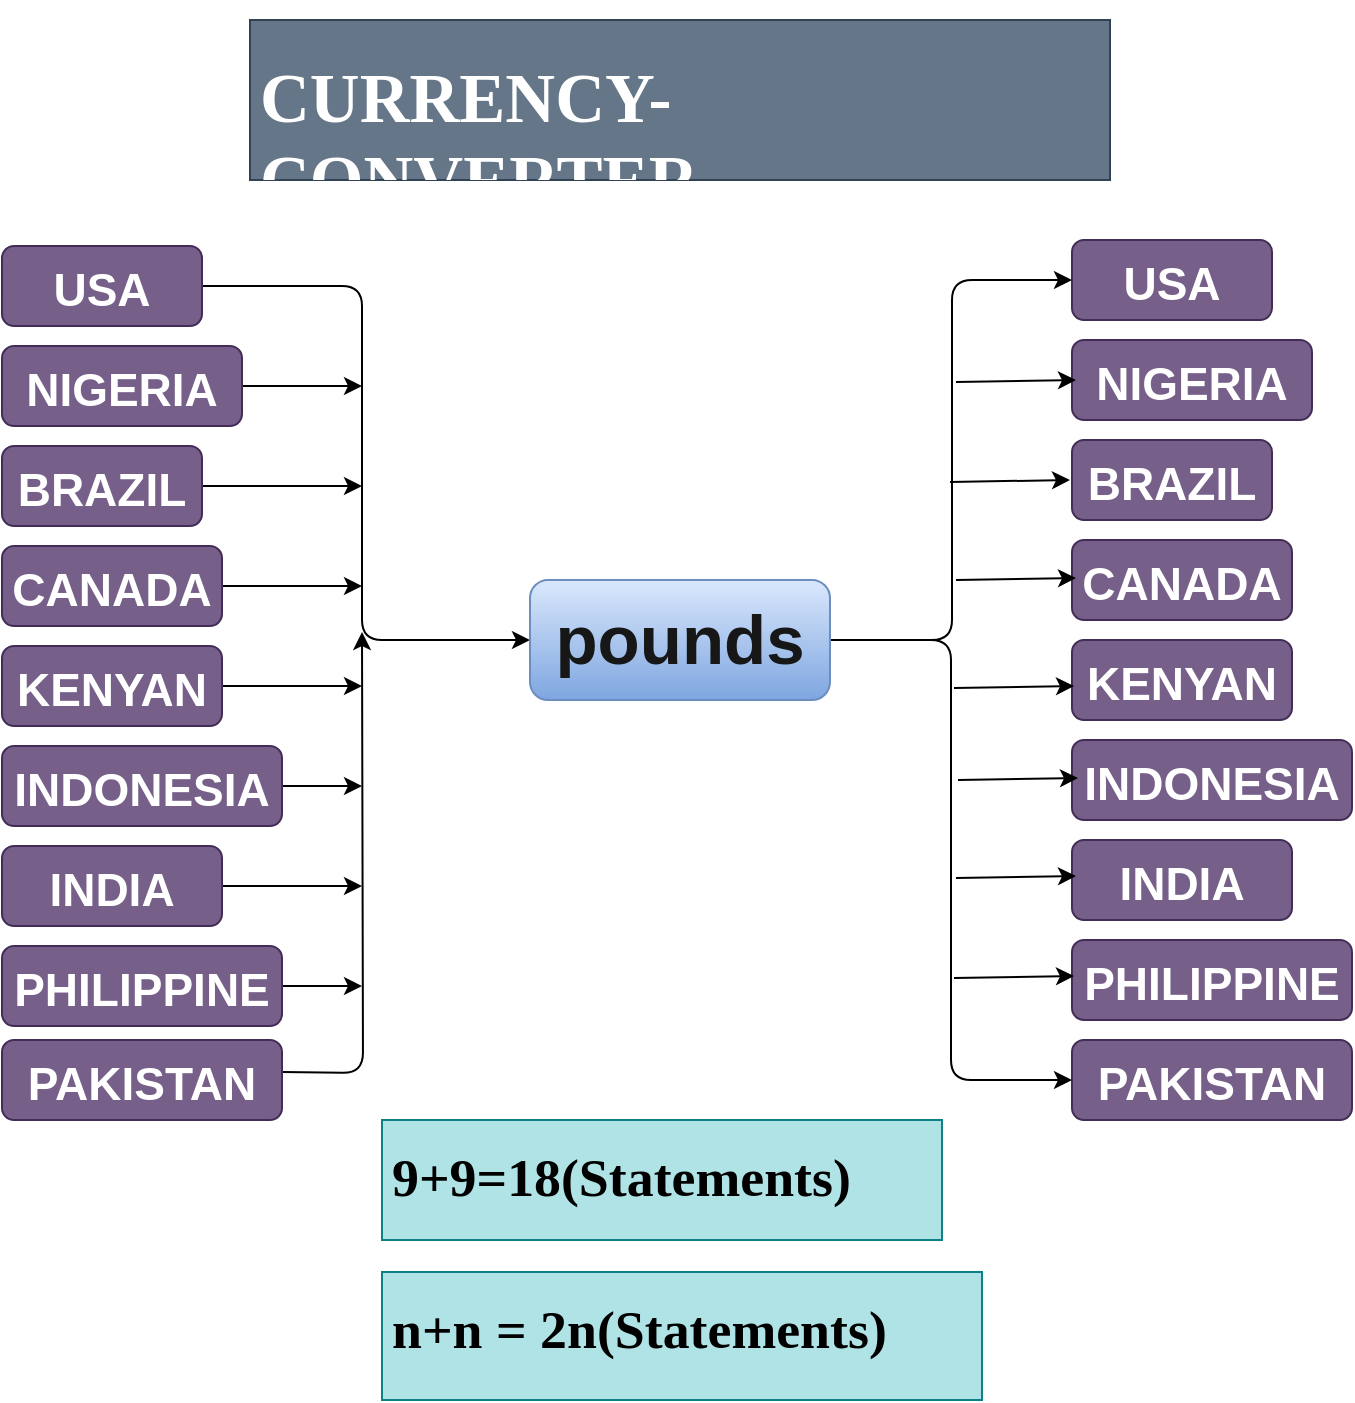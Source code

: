 <mxfile version="20.8.16" type="device"><diagram name="Page-1" id="e3UNP0Ha0abBNFplUttr"><mxGraphModel dx="864" dy="966" grid="1" gridSize="10" guides="1" tooltips="1" connect="1" arrows="1" fold="1" page="0" pageScale="1" pageWidth="850" pageHeight="1100" math="0" shadow="0"><root><mxCell id="0"/><mxCell id="1" parent="0"/><mxCell id="a7SA5Ogh-9zUFMtNDMPd-24" value="" style="edgeStyle=orthogonalEdgeStyle;rounded=1;orthogonalLoop=1;jettySize=auto;html=1;fontSize=23;fontColor=#171717;entryX=0;entryY=0.5;entryDx=0;entryDy=0;" parent="1" source="a7SA5Ogh-9zUFMtNDMPd-1" target="a7SA5Ogh-9zUFMtNDMPd-22" edge="1"><mxGeometry relative="1" as="geometry"><mxPoint x="190" y="23" as="targetPoint"/><Array as="points"><mxPoint x="180" y="23"/><mxPoint x="180" y="200"/></Array></mxGeometry></mxCell><mxCell id="a7SA5Ogh-9zUFMtNDMPd-1" value="&lt;h2 style=&quot;font-size: 23px;&quot;&gt;USA&lt;/h2&gt;" style="text;html=1;spacing=5;spacingTop=-20;whiteSpace=wrap;overflow=hidden;rounded=1;align=center;fillColor=#76608a;strokeColor=#432D57;fontColor=#ffffff;" parent="1" vertex="1"><mxGeometry y="3" width="100" height="40" as="geometry"/></mxCell><mxCell id="a7SA5Ogh-9zUFMtNDMPd-26" value="" style="edgeStyle=orthogonalEdgeStyle;rounded=1;orthogonalLoop=1;jettySize=auto;html=1;fontSize=23;fontColor=#171717;" parent="1" source="a7SA5Ogh-9zUFMtNDMPd-2" edge="1"><mxGeometry relative="1" as="geometry"><mxPoint x="180" y="73" as="targetPoint"/></mxGeometry></mxCell><mxCell id="a7SA5Ogh-9zUFMtNDMPd-2" value="&lt;h2 style=&quot;font-size: 23px;&quot;&gt;NIGERIA&lt;/h2&gt;" style="text;html=1;spacing=5;spacingTop=-20;whiteSpace=wrap;overflow=hidden;rounded=1;align=center;fillColor=#76608a;strokeColor=#432D57;fontColor=#ffffff;" parent="1" vertex="1"><mxGeometry y="53" width="120" height="40" as="geometry"/></mxCell><mxCell id="a7SA5Ogh-9zUFMtNDMPd-28" style="edgeStyle=orthogonalEdgeStyle;rounded=1;orthogonalLoop=1;jettySize=auto;html=1;exitX=1;exitY=0.5;exitDx=0;exitDy=0;fontSize=23;fontColor=#171717;" parent="1" source="a7SA5Ogh-9zUFMtNDMPd-3" edge="1"><mxGeometry relative="1" as="geometry"><mxPoint x="180" y="123" as="targetPoint"/></mxGeometry></mxCell><mxCell id="a7SA5Ogh-9zUFMtNDMPd-3" value="&lt;h2 style=&quot;font-size: 23px;&quot;&gt;BRAZIL&lt;/h2&gt;" style="text;html=1;spacing=5;spacingTop=-20;whiteSpace=wrap;overflow=hidden;rounded=1;align=center;fillColor=#76608a;strokeColor=#432D57;fontColor=#ffffff;" parent="1" vertex="1"><mxGeometry y="103" width="100" height="40" as="geometry"/></mxCell><mxCell id="a7SA5Ogh-9zUFMtNDMPd-29" style="edgeStyle=orthogonalEdgeStyle;rounded=1;orthogonalLoop=1;jettySize=auto;html=1;exitX=1;exitY=0.5;exitDx=0;exitDy=0;fontSize=23;fontColor=#171717;" parent="1" source="a7SA5Ogh-9zUFMtNDMPd-4" edge="1"><mxGeometry relative="1" as="geometry"><mxPoint x="180" y="173" as="targetPoint"/></mxGeometry></mxCell><mxCell id="a7SA5Ogh-9zUFMtNDMPd-4" value="&lt;h2 style=&quot;font-size: 23px;&quot;&gt;CANADA&lt;/h2&gt;" style="text;html=1;spacing=5;spacingTop=-20;whiteSpace=wrap;overflow=hidden;rounded=1;align=center;fillColor=#76608a;strokeColor=#432D57;fontColor=#ffffff;" parent="1" vertex="1"><mxGeometry y="153" width="110" height="40" as="geometry"/></mxCell><mxCell id="a7SA5Ogh-9zUFMtNDMPd-31" style="edgeStyle=orthogonalEdgeStyle;rounded=1;orthogonalLoop=1;jettySize=auto;html=1;exitX=1;exitY=0.5;exitDx=0;exitDy=0;fontSize=23;fontColor=#171717;" parent="1" source="a7SA5Ogh-9zUFMtNDMPd-5" edge="1"><mxGeometry relative="1" as="geometry"><mxPoint x="180" y="223" as="targetPoint"/></mxGeometry></mxCell><mxCell id="a7SA5Ogh-9zUFMtNDMPd-5" value="&lt;h2 style=&quot;font-size: 23px;&quot;&gt;KENYAN&lt;/h2&gt;" style="text;html=1;spacing=5;spacingTop=-20;whiteSpace=wrap;overflow=hidden;rounded=1;align=center;fillColor=#76608a;strokeColor=#432D57;fontColor=#ffffff;" parent="1" vertex="1"><mxGeometry y="203" width="110" height="40" as="geometry"/></mxCell><mxCell id="a7SA5Ogh-9zUFMtNDMPd-34" style="edgeStyle=orthogonalEdgeStyle;rounded=1;orthogonalLoop=1;jettySize=auto;html=1;exitX=1;exitY=0.5;exitDx=0;exitDy=0;fontSize=23;fontColor=#171717;" parent="1" source="a7SA5Ogh-9zUFMtNDMPd-6" edge="1"><mxGeometry relative="1" as="geometry"><mxPoint x="180" y="373" as="targetPoint"/></mxGeometry></mxCell><mxCell id="a7SA5Ogh-9zUFMtNDMPd-6" value="&lt;h2 style=&quot;font-size: 23px;&quot;&gt;PHILIPPINE&lt;/h2&gt;" style="text;html=1;spacing=5;spacingTop=-20;whiteSpace=wrap;overflow=hidden;rounded=1;align=center;fillColor=#76608a;strokeColor=#432D57;fontColor=#ffffff;" parent="1" vertex="1"><mxGeometry y="353" width="140" height="40" as="geometry"/></mxCell><mxCell id="a7SA5Ogh-9zUFMtNDMPd-32" style="edgeStyle=orthogonalEdgeStyle;rounded=1;orthogonalLoop=1;jettySize=auto;html=1;exitX=1;exitY=0.5;exitDx=0;exitDy=0;fontSize=23;fontColor=#171717;" parent="1" source="a7SA5Ogh-9zUFMtNDMPd-7" edge="1"><mxGeometry relative="1" as="geometry"><mxPoint x="180" y="273" as="targetPoint"/></mxGeometry></mxCell><mxCell id="a7SA5Ogh-9zUFMtNDMPd-7" value="&lt;h2 style=&quot;font-size: 23px;&quot;&gt;INDONESIA&lt;/h2&gt;" style="text;html=1;spacing=5;spacingTop=-20;whiteSpace=wrap;overflow=hidden;rounded=1;align=center;fillColor=#76608a;strokeColor=#432D57;fontColor=#ffffff;" parent="1" vertex="1"><mxGeometry y="253" width="140" height="40" as="geometry"/></mxCell><mxCell id="a7SA5Ogh-9zUFMtNDMPd-33" style="edgeStyle=orthogonalEdgeStyle;rounded=1;orthogonalLoop=1;jettySize=auto;html=1;exitX=1;exitY=0.5;exitDx=0;exitDy=0;fontSize=23;fontColor=#171717;" parent="1" source="a7SA5Ogh-9zUFMtNDMPd-8" edge="1"><mxGeometry relative="1" as="geometry"><mxPoint x="180" y="323" as="targetPoint"/></mxGeometry></mxCell><mxCell id="a7SA5Ogh-9zUFMtNDMPd-8" value="&lt;h2 style=&quot;font-size: 23px;&quot;&gt;INDIA&lt;/h2&gt;" style="text;html=1;spacing=5;spacingTop=-20;whiteSpace=wrap;overflow=hidden;rounded=1;align=center;fillColor=#76608a;strokeColor=#432D57;fontColor=#ffffff;" parent="1" vertex="1"><mxGeometry y="303" width="110" height="40" as="geometry"/></mxCell><mxCell id="a7SA5Ogh-9zUFMtNDMPd-30" style="edgeStyle=orthogonalEdgeStyle;rounded=1;orthogonalLoop=1;jettySize=auto;html=1;exitX=1;exitY=0.5;exitDx=0;exitDy=0;fontSize=23;fontColor=#171717;" parent="1" edge="1"><mxGeometry relative="1" as="geometry"><mxPoint x="180" y="196" as="targetPoint"/><mxPoint x="140" y="416" as="sourcePoint"/></mxGeometry></mxCell><mxCell id="a7SA5Ogh-9zUFMtNDMPd-12" value="&lt;h2 style=&quot;font-size: 23px;&quot;&gt;PAKISTAN&lt;/h2&gt;" style="text;html=1;spacing=5;spacingTop=-20;whiteSpace=wrap;overflow=hidden;rounded=1;align=center;fillColor=#76608a;strokeColor=#432D57;fontColor=#ffffff;" parent="1" vertex="1"><mxGeometry y="400" width="140" height="40" as="geometry"/></mxCell><mxCell id="a7SA5Ogh-9zUFMtNDMPd-13" value="&lt;h2 style=&quot;font-size: 23px;&quot;&gt;USA&lt;/h2&gt;" style="text;html=1;spacing=5;spacingTop=-20;whiteSpace=wrap;overflow=hidden;rounded=1;align=center;fillColor=#76608a;strokeColor=#432D57;fontColor=#ffffff;" parent="1" vertex="1"><mxGeometry x="535" width="100" height="40" as="geometry"/></mxCell><mxCell id="a7SA5Ogh-9zUFMtNDMPd-14" value="&lt;h2 style=&quot;font-size: 23px;&quot;&gt;NIGERIA&lt;/h2&gt;" style="text;html=1;spacing=5;spacingTop=-20;whiteSpace=wrap;overflow=hidden;rounded=1;align=center;fillColor=#76608a;strokeColor=#432D57;fontColor=#ffffff;" parent="1" vertex="1"><mxGeometry x="535" y="50" width="120" height="40" as="geometry"/></mxCell><mxCell id="a7SA5Ogh-9zUFMtNDMPd-15" value="&lt;h2 style=&quot;font-size: 23px;&quot;&gt;BRAZIL&lt;/h2&gt;" style="text;html=1;spacing=5;spacingTop=-20;whiteSpace=wrap;overflow=hidden;rounded=1;align=center;fillColor=#76608a;strokeColor=#432D57;fontColor=#ffffff;" parent="1" vertex="1"><mxGeometry x="535" y="100" width="100" height="40" as="geometry"/></mxCell><mxCell id="a7SA5Ogh-9zUFMtNDMPd-16" value="&lt;h2 style=&quot;font-size: 23px;&quot;&gt;CANADA&lt;/h2&gt;" style="text;html=1;spacing=5;spacingTop=-20;whiteSpace=wrap;overflow=hidden;rounded=1;align=center;fillColor=#76608a;strokeColor=#432D57;fontColor=#ffffff;" parent="1" vertex="1"><mxGeometry x="535" y="150" width="110" height="40" as="geometry"/></mxCell><mxCell id="a7SA5Ogh-9zUFMtNDMPd-17" value="&lt;h2 style=&quot;font-size: 23px;&quot;&gt;KENYAN&lt;/h2&gt;" style="text;html=1;spacing=5;spacingTop=-20;whiteSpace=wrap;overflow=hidden;rounded=1;align=center;fillColor=#76608a;strokeColor=#432D57;fontColor=#ffffff;" parent="1" vertex="1"><mxGeometry x="535" y="200" width="110" height="40" as="geometry"/></mxCell><mxCell id="a7SA5Ogh-9zUFMtNDMPd-18" value="&lt;h2 style=&quot;font-size: 23px;&quot;&gt;PHILIPPINE&lt;/h2&gt;" style="text;html=1;spacing=5;spacingTop=-20;whiteSpace=wrap;overflow=hidden;rounded=1;align=center;fillColor=#76608a;strokeColor=#432D57;fontColor=#ffffff;" parent="1" vertex="1"><mxGeometry x="535" y="350" width="140" height="40" as="geometry"/></mxCell><mxCell id="a7SA5Ogh-9zUFMtNDMPd-19" value="&lt;h2 style=&quot;font-size: 23px;&quot;&gt;INDONESIA&lt;/h2&gt;" style="text;html=1;spacing=5;spacingTop=-20;whiteSpace=wrap;overflow=hidden;rounded=1;align=center;fillColor=#76608a;strokeColor=#432D57;fontColor=#ffffff;" parent="1" vertex="1"><mxGeometry x="535" y="250" width="140" height="40" as="geometry"/></mxCell><mxCell id="a7SA5Ogh-9zUFMtNDMPd-20" value="&lt;h2 style=&quot;font-size: 23px;&quot;&gt;INDIA&lt;/h2&gt;" style="text;html=1;spacing=5;spacingTop=-20;whiteSpace=wrap;overflow=hidden;rounded=1;align=center;fillColor=#76608a;strokeColor=#432D57;fontColor=#ffffff;" parent="1" vertex="1"><mxGeometry x="535" y="300" width="110" height="40" as="geometry"/></mxCell><mxCell id="a7SA5Ogh-9zUFMtNDMPd-21" value="&lt;h2 style=&quot;font-size: 23px;&quot;&gt;PAKISTAN&lt;/h2&gt;" style="text;html=1;spacing=5;spacingTop=-20;whiteSpace=wrap;overflow=hidden;rounded=1;align=center;fillColor=#76608a;strokeColor=#432D57;fontColor=#ffffff;" parent="1" vertex="1"><mxGeometry x="535" y="400" width="140" height="40" as="geometry"/></mxCell><mxCell id="a7SA5Ogh-9zUFMtNDMPd-36" style="edgeStyle=orthogonalEdgeStyle;rounded=1;orthogonalLoop=1;jettySize=auto;html=1;exitX=1;exitY=0.5;exitDx=0;exitDy=0;fontSize=23;fontColor=#171717;" parent="1" source="a7SA5Ogh-9zUFMtNDMPd-22" target="a7SA5Ogh-9zUFMtNDMPd-13" edge="1"><mxGeometry relative="1" as="geometry"><Array as="points"><mxPoint x="475" y="200"/><mxPoint x="475" y="20"/></Array></mxGeometry></mxCell><mxCell id="a7SA5Ogh-9zUFMtNDMPd-37" style="edgeStyle=orthogonalEdgeStyle;rounded=1;orthogonalLoop=1;jettySize=auto;html=1;exitX=1;exitY=0.5;exitDx=0;exitDy=0;entryX=0;entryY=0.5;entryDx=0;entryDy=0;fontSize=23;fontColor=#171717;" parent="1" source="a7SA5Ogh-9zUFMtNDMPd-22" target="a7SA5Ogh-9zUFMtNDMPd-21" edge="1"><mxGeometry relative="1" as="geometry"/></mxCell><mxCell id="a7SA5Ogh-9zUFMtNDMPd-22" value="&lt;h2&gt;pounds&lt;/h2&gt;" style="rounded=1;whiteSpace=wrap;html=1;fontSize=23;fillColor=#dae8fc;gradientColor=#7ea6e0;strokeColor=#6c8ebf;labelBackgroundColor=none;labelBorderColor=none;fontColor=#171717;" parent="1" vertex="1"><mxGeometry x="264" y="170" width="150" height="60" as="geometry"/></mxCell><mxCell id="a7SA5Ogh-9zUFMtNDMPd-42" value="" style="endArrow=classic;html=1;rounded=1;fontSize=23;fontColor=#171717;" parent="1" edge="1"><mxGeometry width="50" height="50" relative="1" as="geometry"><mxPoint x="474" y="121" as="sourcePoint"/><mxPoint x="534" y="120" as="targetPoint"/></mxGeometry></mxCell><mxCell id="a7SA5Ogh-9zUFMtNDMPd-43" value="" style="endArrow=classic;html=1;rounded=1;fontSize=23;fontColor=#171717;" parent="1" edge="1"><mxGeometry width="50" height="50" relative="1" as="geometry"><mxPoint x="477" y="170" as="sourcePoint"/><mxPoint x="537" y="169" as="targetPoint"/></mxGeometry></mxCell><mxCell id="a7SA5Ogh-9zUFMtNDMPd-44" value="" style="endArrow=classic;html=1;rounded=1;fontSize=23;fontColor=#171717;" parent="1" edge="1"><mxGeometry width="50" height="50" relative="1" as="geometry"><mxPoint x="477" y="71" as="sourcePoint"/><mxPoint x="537" y="70" as="targetPoint"/></mxGeometry></mxCell><mxCell id="a7SA5Ogh-9zUFMtNDMPd-45" value="" style="endArrow=classic;html=1;rounded=1;fontSize=23;fontColor=#171717;" parent="1" edge="1"><mxGeometry width="50" height="50" relative="1" as="geometry"><mxPoint x="476" y="224" as="sourcePoint"/><mxPoint x="536" y="223" as="targetPoint"/></mxGeometry></mxCell><mxCell id="a7SA5Ogh-9zUFMtNDMPd-46" value="" style="endArrow=classic;html=1;rounded=1;fontSize=23;fontColor=#171717;" parent="1" edge="1"><mxGeometry width="50" height="50" relative="1" as="geometry"><mxPoint x="477" y="319" as="sourcePoint"/><mxPoint x="537" y="318" as="targetPoint"/></mxGeometry></mxCell><mxCell id="a7SA5Ogh-9zUFMtNDMPd-47" value="" style="endArrow=classic;html=1;rounded=1;fontSize=23;fontColor=#171717;" parent="1" edge="1"><mxGeometry width="50" height="50" relative="1" as="geometry"><mxPoint x="478" y="270" as="sourcePoint"/><mxPoint x="538" y="269" as="targetPoint"/></mxGeometry></mxCell><mxCell id="a7SA5Ogh-9zUFMtNDMPd-48" value="" style="endArrow=classic;html=1;rounded=1;fontSize=23;fontColor=#171717;" parent="1" edge="1"><mxGeometry width="50" height="50" relative="1" as="geometry"><mxPoint x="476" y="369" as="sourcePoint"/><mxPoint x="536" y="368" as="targetPoint"/></mxGeometry></mxCell><mxCell id="a7SA5Ogh-9zUFMtNDMPd-53" value="&lt;h3 style=&quot;line-height: 90%;&quot;&gt;&lt;font face=&quot;Comic Sans MS&quot;&gt;9+9=18(Statements)&lt;/font&gt;&lt;/h3&gt;" style="text;html=1;strokeColor=#0e8088;fillColor=#b0e3e6;spacing=5;spacingTop=-20;whiteSpace=wrap;overflow=hidden;rounded=0;fontSize=23;fontColor=#000000;" parent="1" vertex="1"><mxGeometry x="190" y="440" width="280" height="60" as="geometry"/></mxCell><mxCell id="a7SA5Ogh-9zUFMtNDMPd-55" value="&lt;h2&gt;CURRENCY-CONVERTER&lt;/h2&gt;" style="text;html=1;spacing=5;spacingTop=-20;whiteSpace=wrap;overflow=hidden;rounded=0;fontSize=23;fontFamily=Comic Sans MS;fillColor=#647687;fontColor=#ffffff;strokeColor=#314354;" parent="1" vertex="1"><mxGeometry x="124" y="-110" width="430" height="80" as="geometry"/></mxCell><mxCell id="-kA6DHtgSs8O-OjlerKr-1" value="&lt;h3 style=&quot;line-height: 90%;&quot;&gt;&lt;font face=&quot;Comic Sans MS&quot;&gt;n+n = 2n(Statements)&lt;/font&gt;&lt;/h3&gt;" style="text;html=1;strokeColor=#0e8088;fillColor=#b0e3e6;spacing=5;spacingTop=-20;whiteSpace=wrap;overflow=hidden;rounded=0;fontSize=23;fontColor=#000000;" vertex="1" parent="1"><mxGeometry x="190" y="516" width="300" height="64" as="geometry"/></mxCell></root></mxGraphModel></diagram></mxfile>
